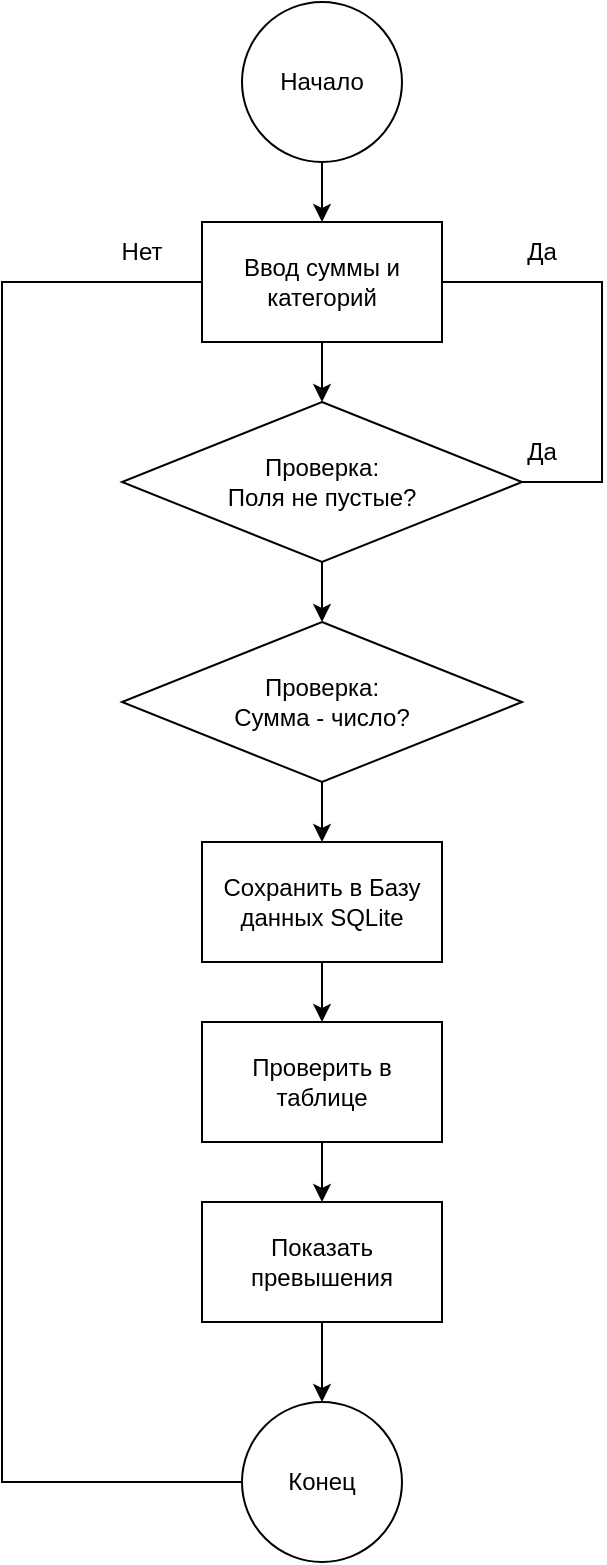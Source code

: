 <mxfile version="26.0.16">
  <diagram name="Страница — 1" id="hJ6JvsJhsmxKCeL5lplj">
    <mxGraphModel dx="1050" dy="669" grid="1" gridSize="10" guides="1" tooltips="1" connect="1" arrows="1" fold="1" page="1" pageScale="1" pageWidth="827" pageHeight="1169" math="0" shadow="0">
      <root>
        <mxCell id="0" />
        <mxCell id="1" parent="0" />
        <mxCell id="IYlatKNzNanQtNeY5i8I-16" style="edgeStyle=orthogonalEdgeStyle;rounded=0;orthogonalLoop=1;jettySize=auto;html=1;exitX=0.5;exitY=1;exitDx=0;exitDy=0;entryX=0.5;entryY=0;entryDx=0;entryDy=0;" parent="1" source="IYlatKNzNanQtNeY5i8I-1" target="IYlatKNzNanQtNeY5i8I-2" edge="1">
          <mxGeometry relative="1" as="geometry" />
        </mxCell>
        <mxCell id="IYlatKNzNanQtNeY5i8I-1" value="Ввод суммы и категорий" style="rounded=0;whiteSpace=wrap;html=1;" parent="1" vertex="1">
          <mxGeometry x="360" y="140" width="120" height="60" as="geometry" />
        </mxCell>
        <mxCell id="IYlatKNzNanQtNeY5i8I-17" style="edgeStyle=orthogonalEdgeStyle;rounded=0;orthogonalLoop=1;jettySize=auto;html=1;exitX=0.5;exitY=1;exitDx=0;exitDy=0;entryX=0.5;entryY=0;entryDx=0;entryDy=0;" parent="1" source="IYlatKNzNanQtNeY5i8I-2" target="IYlatKNzNanQtNeY5i8I-3" edge="1">
          <mxGeometry relative="1" as="geometry" />
        </mxCell>
        <mxCell id="IYlatKNzNanQtNeY5i8I-2" value="Проверка:&lt;div&gt;Поля не пустые?&lt;/div&gt;" style="rhombus;whiteSpace=wrap;html=1;" parent="1" vertex="1">
          <mxGeometry x="320" y="230" width="200" height="80" as="geometry" />
        </mxCell>
        <mxCell id="IYlatKNzNanQtNeY5i8I-18" style="edgeStyle=orthogonalEdgeStyle;rounded=0;orthogonalLoop=1;jettySize=auto;html=1;exitX=0.5;exitY=1;exitDx=0;exitDy=0;entryX=0.5;entryY=0;entryDx=0;entryDy=0;" parent="1" source="IYlatKNzNanQtNeY5i8I-3" target="IYlatKNzNanQtNeY5i8I-4" edge="1">
          <mxGeometry relative="1" as="geometry" />
        </mxCell>
        <mxCell id="IYlatKNzNanQtNeY5i8I-3" value="Проверка:&lt;div&gt;Сумма - число?&lt;/div&gt;" style="rhombus;whiteSpace=wrap;html=1;" parent="1" vertex="1">
          <mxGeometry x="320" y="340" width="200" height="80" as="geometry" />
        </mxCell>
        <mxCell id="IYlatKNzNanQtNeY5i8I-19" style="edgeStyle=orthogonalEdgeStyle;rounded=0;orthogonalLoop=1;jettySize=auto;html=1;exitX=0.5;exitY=1;exitDx=0;exitDy=0;entryX=0.5;entryY=0;entryDx=0;entryDy=0;" parent="1" source="IYlatKNzNanQtNeY5i8I-4" target="IYlatKNzNanQtNeY5i8I-5" edge="1">
          <mxGeometry relative="1" as="geometry" />
        </mxCell>
        <mxCell id="IYlatKNzNanQtNeY5i8I-4" value="Сохранить в Базу данных SQLite" style="rounded=0;whiteSpace=wrap;html=1;" parent="1" vertex="1">
          <mxGeometry x="360" y="450" width="120" height="60" as="geometry" />
        </mxCell>
        <mxCell id="IYlatKNzNanQtNeY5i8I-20" style="edgeStyle=orthogonalEdgeStyle;rounded=0;orthogonalLoop=1;jettySize=auto;html=1;exitX=0.5;exitY=1;exitDx=0;exitDy=0;entryX=0.5;entryY=0;entryDx=0;entryDy=0;" parent="1" source="IYlatKNzNanQtNeY5i8I-5" target="IYlatKNzNanQtNeY5i8I-6" edge="1">
          <mxGeometry relative="1" as="geometry" />
        </mxCell>
        <mxCell id="IYlatKNzNanQtNeY5i8I-5" value="Проверить в таблице" style="rounded=0;whiteSpace=wrap;html=1;" parent="1" vertex="1">
          <mxGeometry x="360" y="540" width="120" height="60" as="geometry" />
        </mxCell>
        <mxCell id="IYlatKNzNanQtNeY5i8I-21" style="edgeStyle=orthogonalEdgeStyle;rounded=0;orthogonalLoop=1;jettySize=auto;html=1;exitX=0.5;exitY=1;exitDx=0;exitDy=0;entryX=0.5;entryY=0;entryDx=0;entryDy=0;" parent="1" source="IYlatKNzNanQtNeY5i8I-6" target="IYlatKNzNanQtNeY5i8I-7" edge="1">
          <mxGeometry relative="1" as="geometry" />
        </mxCell>
        <mxCell id="IYlatKNzNanQtNeY5i8I-6" value="Показать превышения" style="rounded=0;whiteSpace=wrap;html=1;" parent="1" vertex="1">
          <mxGeometry x="360" y="630" width="120" height="60" as="geometry" />
        </mxCell>
        <mxCell id="IYlatKNzNanQtNeY5i8I-7" value="Конец" style="ellipse;whiteSpace=wrap;html=1;aspect=fixed;" parent="1" vertex="1">
          <mxGeometry x="380" y="730" width="80" height="80" as="geometry" />
        </mxCell>
        <mxCell id="IYlatKNzNanQtNeY5i8I-15" style="edgeStyle=orthogonalEdgeStyle;rounded=0;orthogonalLoop=1;jettySize=auto;html=1;exitX=0.5;exitY=1;exitDx=0;exitDy=0;" parent="1" source="IYlatKNzNanQtNeY5i8I-8" target="IYlatKNzNanQtNeY5i8I-1" edge="1">
          <mxGeometry relative="1" as="geometry" />
        </mxCell>
        <mxCell id="IYlatKNzNanQtNeY5i8I-8" value="Начало" style="ellipse;whiteSpace=wrap;html=1;aspect=fixed;" parent="1" vertex="1">
          <mxGeometry x="380" y="30" width="80" height="80" as="geometry" />
        </mxCell>
        <mxCell id="IYlatKNzNanQtNeY5i8I-10" value="" style="endArrow=none;html=1;rounded=0;exitX=1;exitY=0.5;exitDx=0;exitDy=0;entryX=1;entryY=0.5;entryDx=0;entryDy=0;" parent="1" source="IYlatKNzNanQtNeY5i8I-1" target="IYlatKNzNanQtNeY5i8I-2" edge="1">
          <mxGeometry width="50" height="50" relative="1" as="geometry">
            <mxPoint x="530" y="220" as="sourcePoint" />
            <mxPoint x="580" y="170" as="targetPoint" />
            <Array as="points">
              <mxPoint x="560" y="170" />
              <mxPoint x="560" y="270" />
            </Array>
          </mxGeometry>
        </mxCell>
        <mxCell id="IYlatKNzNanQtNeY5i8I-11" value="Да" style="text;html=1;align=center;verticalAlign=middle;whiteSpace=wrap;rounded=0;" parent="1" vertex="1">
          <mxGeometry x="500" y="140" width="60" height="30" as="geometry" />
        </mxCell>
        <mxCell id="IYlatKNzNanQtNeY5i8I-12" value="Да" style="text;html=1;align=center;verticalAlign=middle;whiteSpace=wrap;rounded=0;" parent="1" vertex="1">
          <mxGeometry x="500" y="240" width="60" height="30" as="geometry" />
        </mxCell>
        <mxCell id="IYlatKNzNanQtNeY5i8I-13" value="" style="endArrow=none;html=1;rounded=0;entryX=0;entryY=0.5;entryDx=0;entryDy=0;exitX=0;exitY=0.5;exitDx=0;exitDy=0;" parent="1" source="IYlatKNzNanQtNeY5i8I-7" target="IYlatKNzNanQtNeY5i8I-1" edge="1">
          <mxGeometry width="50" height="50" relative="1" as="geometry">
            <mxPoint x="220" y="210" as="sourcePoint" />
            <mxPoint x="270" y="160" as="targetPoint" />
            <Array as="points">
              <mxPoint x="260" y="770" />
              <mxPoint x="260" y="170" />
            </Array>
          </mxGeometry>
        </mxCell>
        <mxCell id="IYlatKNzNanQtNeY5i8I-14" value="Нет" style="text;html=1;align=center;verticalAlign=middle;whiteSpace=wrap;rounded=0;" parent="1" vertex="1">
          <mxGeometry x="300" y="140" width="60" height="30" as="geometry" />
        </mxCell>
      </root>
    </mxGraphModel>
  </diagram>
</mxfile>

